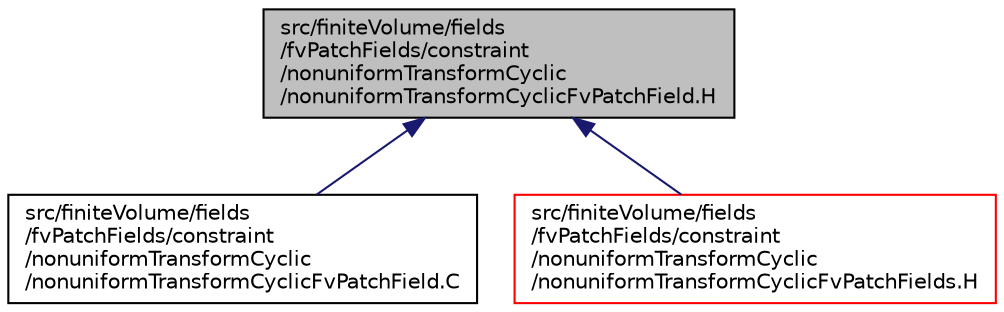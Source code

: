 digraph "src/finiteVolume/fields/fvPatchFields/constraint/nonuniformTransformCyclic/nonuniformTransformCyclicFvPatchField.H"
{
  bgcolor="transparent";
  edge [fontname="Helvetica",fontsize="10",labelfontname="Helvetica",labelfontsize="10"];
  node [fontname="Helvetica",fontsize="10",shape=record];
  Node231 [label="src/finiteVolume/fields\l/fvPatchFields/constraint\l/nonuniformTransformCyclic\l/nonuniformTransformCyclicFvPatchField.H",height=0.2,width=0.4,color="black", fillcolor="grey75", style="filled", fontcolor="black"];
  Node231 -> Node232 [dir="back",color="midnightblue",fontsize="10",style="solid",fontname="Helvetica"];
  Node232 [label="src/finiteVolume/fields\l/fvPatchFields/constraint\l/nonuniformTransformCyclic\l/nonuniformTransformCyclicFvPatchField.C",height=0.2,width=0.4,color="black",URL="$a01793.html"];
  Node231 -> Node233 [dir="back",color="midnightblue",fontsize="10",style="solid",fontname="Helvetica"];
  Node233 [label="src/finiteVolume/fields\l/fvPatchFields/constraint\l/nonuniformTransformCyclic\l/nonuniformTransformCyclicFvPatchFields.H",height=0.2,width=0.4,color="red",URL="$a01802.html"];
}
